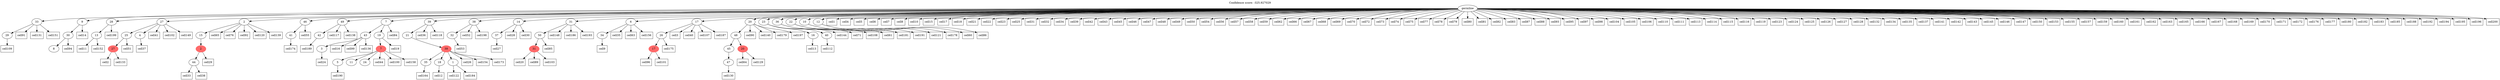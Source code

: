 digraph g {
	"56" -> "57";
	"57" [label="29"];
	"54" -> "55";
	"55" [label="8"];
	"53" -> "54";
	"54" [label="30"];
	"50" -> "51";
	"51" [label="13"];
	"47" -> "48";
	"48" [color=indianred1, style=filled, label="27"];
	"46" -> "47";
	"47" [label="25"];
	"46" -> "49";
	"49" [label="4"];
	"44" -> "45";
	"45" [label="44"];
	"43" -> "44";
	"44" [color=indianred1, style=filled, label="2"];
	"42" -> "43";
	"43" [label="15"];
	"38" -> "39";
	"39" [label="41"];
	"36" -> "37";
	"37" [label="42"];
	"34" -> "35";
	"35" [label="3"];
	"30" -> "31";
	"31" [label="5"];
	"30" -> "32";
	"32" [label="11"];
	"30" -> "33";
	"33" [label="24"];
	"29" -> "30";
	"30" [color=indianred1, style=filled, label="7"];
	"28" -> "29";
	"29" [label="19"];
	"28" -> "34";
	"34" [label="43"];
	"24" -> "25";
	"25" [label="35"];
	"24" -> "26";
	"26" [label="18"];
	"24" -> "27";
	"27" [label="1"];
	"23" -> "24";
	"24" [color=indianred1, style=filled, label="39"];
	"22" -> "23";
	"23" [label="21"];
	"20" -> "21";
	"21" [label="32"];
	"18" -> "19";
	"19" [label="37"];
	"15" -> "16";
	"16" [color=indianred1, style=filled, label="31"];
	"14" -> "15";
	"15" [label="50"];
	"12" -> "13";
	"13" [label="34"];
	"10" -> "11";
	"11" [color=indianred1, style=filled, label="17"];
	"9" -> "10";
	"10" [label="26"];
	"7" -> "8";
	"8" [label="47"];
	"5" -> "6";
	"6" [color=indianred1, style=filled, label="20"];
	"5" -> "7";
	"7" [label="45"];
	"4" -> "5";
	"5" [label="48"];
	"1" -> "2";
	"2" [label="16"];
	"1" -> "3";
	"3" [label="40"];
	"0" -> "1";
	"1" [label="23"];
	"0" -> "4";
	"4" [label="20"];
	"0" -> "9";
	"9" [label="17"];
	"0" -> "12";
	"12" [label="6"];
	"0" -> "14";
	"14" [label="31"];
	"0" -> "17";
	"17" [label="36"];
	"0" -> "18";
	"18" [label="14"];
	"0" -> "20";
	"20" [label="38"];
	"0" -> "22";
	"22" [label="39"];
	"0" -> "28";
	"28" [label="7"];
	"0" -> "36";
	"36" [label="49"];
	"0" -> "38";
	"38" [label="46"];
	"0" -> "40";
	"40" [label="22"];
	"0" -> "41";
	"41" [label="10"];
	"0" -> "42";
	"42" [label="2"];
	"0" -> "46";
	"46" [label="27"];
	"0" -> "50";
	"50" [label="28"];
	"0" -> "52";
	"52" [label="12"];
	"0" -> "53";
	"53" [label="9"];
	"0" -> "56";
	"56" [label="33"];
	"0" [label="germline"];
	"0" -> "cell1";
	"cell1" [shape=box];
	"48" -> "cell2";
	"cell2" [shape=box];
	"9" -> "cell3";
	"cell3" [shape=box];
	"0" -> "cell4";
	"cell4" [shape=box];
	"0" -> "cell5";
	"cell5" [shape=box];
	"0" -> "cell6";
	"cell6" [shape=box];
	"0" -> "cell7";
	"cell7" [shape=box];
	"0" -> "cell8";
	"cell8" [shape=box];
	"13" -> "cell9";
	"cell9" [shape=box];
	"0" -> "cell10";
	"cell10" [shape=box];
	"51" -> "cell11";
	"cell11" [shape=box];
	"26" -> "cell12";
	"cell12" [shape=box];
	"2" -> "cell13";
	"cell13" [shape=box];
	"53" -> "cell14";
	"cell14" [shape=box];
	"0" -> "cell15";
	"cell15" [shape=box];
	"34" -> "cell16";
	"cell16" [shape=box];
	"0" -> "cell17";
	"cell17" [shape=box];
	"0" -> "cell18";
	"cell18" [shape=box];
	"29" -> "cell19";
	"cell19" [shape=box];
	"16" -> "cell20";
	"cell20" [shape=box];
	"0" -> "cell21";
	"cell21" [shape=box];
	"0" -> "cell22";
	"cell22" [shape=box];
	"0" -> "cell23";
	"cell23" [shape=box];
	"35" -> "cell24";
	"cell24" [shape=box];
	"0" -> "cell25";
	"cell25" [shape=box];
	"24" -> "cell26";
	"cell26" [shape=box];
	"19" -> "cell27";
	"cell27" [shape=box];
	"18" -> "cell28";
	"cell28" [shape=box];
	"44" -> "cell29";
	"cell29" [shape=box];
	"18" -> "cell30";
	"cell30" [shape=box];
	"0" -> "cell31";
	"cell31" [shape=box];
	"0" -> "cell32";
	"cell32" [shape=box];
	"45" -> "cell33";
	"cell33" [shape=box];
	"0" -> "cell34";
	"cell34" [shape=box];
	"12" -> "cell35";
	"cell35" [shape=box];
	"22" -> "cell36";
	"cell36" [shape=box];
	"49" -> "cell37";
	"cell37" [shape=box];
	"45" -> "cell38";
	"cell38" [shape=box];
	"0" -> "cell39";
	"cell39" [shape=box];
	"9" -> "cell40";
	"cell40" [shape=box];
	"46" -> "cell41";
	"cell41" [shape=box];
	"0" -> "cell42";
	"cell42" [shape=box];
	"0" -> "cell43";
	"cell43" [shape=box];
	"30" -> "cell44";
	"cell44" [shape=box];
	"0" -> "cell45";
	"cell45" [shape=box];
	"0" -> "cell46";
	"cell46" [shape=box];
	"0" -> "cell47";
	"cell47" [shape=box];
	"0" -> "cell48";
	"cell48" [shape=box];
	"0" -> "cell49";
	"cell49" [shape=box];
	"0" -> "cell50";
	"cell50" [shape=box];
	"47" -> "cell51";
	"cell51" [shape=box];
	"20" -> "cell52";
	"cell52" [shape=box];
	"21" -> "cell53";
	"cell53" [shape=box];
	"0" -> "cell54";
	"cell54" [shape=box];
	"38" -> "cell55";
	"cell55" [shape=box];
	"0" -> "cell56";
	"cell56" [shape=box];
	"0" -> "cell57";
	"cell57" [shape=box];
	"0" -> "cell58";
	"cell58" [shape=box];
	"0" -> "cell59";
	"cell59" [shape=box];
	"52" -> "cell60";
	"cell60" [shape=box];
	"40" -> "cell61";
	"cell61" [shape=box];
	"0" -> "cell62";
	"cell62" [shape=box];
	"12" -> "cell63";
	"cell63" [shape=box];
	"6" -> "cell64";
	"cell64" [shape=box];
	"42" -> "cell65";
	"cell65" [shape=box];
	"0" -> "cell66";
	"cell66" [shape=box];
	"0" -> "cell67";
	"cell67" [shape=box];
	"0" -> "cell68";
	"cell68" [shape=box];
	"0" -> "cell69";
	"cell69" [shape=box];
	"0" -> "cell70";
	"cell70" [shape=box];
	"17" -> "cell71";
	"cell71" [shape=box];
	"0" -> "cell72";
	"cell72" [shape=box];
	"0" -> "cell73";
	"cell73" [shape=box];
	"0" -> "cell74";
	"cell74" [shape=box];
	"0" -> "cell75";
	"cell75" [shape=box];
	"42" -> "cell76";
	"cell76" [shape=box];
	"0" -> "cell77";
	"cell77" [shape=box];
	"0" -> "cell78";
	"cell78" [shape=box];
	"0" -> "cell79";
	"cell79" [shape=box];
	"0" -> "cell80";
	"cell80" [shape=box];
	"0" -> "cell81";
	"cell81" [shape=box];
	"0" -> "cell82";
	"cell82" [shape=box];
	"0" -> "cell83";
	"cell83" [shape=box];
	"28" -> "cell84";
	"cell84" [shape=box];
	"15" -> "cell85";
	"cell85" [shape=box];
	"52" -> "cell86";
	"cell86" [shape=box];
	"0" -> "cell87";
	"cell87" [shape=box];
	"0" -> "cell88";
	"cell88" [shape=box];
	"16" -> "cell89";
	"cell89" [shape=box];
	"4" -> "cell90";
	"cell90" [shape=box];
	"56" -> "cell91";
	"cell91" [shape=box];
	"42" -> "cell92";
	"cell92" [shape=box];
	"0" -> "cell93";
	"cell93" [shape=box];
	"54" -> "cell94";
	"cell94" [shape=box];
	"0" -> "cell95";
	"cell95" [shape=box];
	"11" -> "cell96";
	"cell96" [shape=box];
	"0" -> "cell97";
	"cell97" [shape=box];
	"0" -> "cell98";
	"cell98" [shape=box];
	"34" -> "cell99";
	"cell99" [shape=box];
	"30" -> "cell100";
	"cell100" [shape=box];
	"11" -> "cell101";
	"cell101" [shape=box];
	"46" -> "cell102";
	"cell102" [shape=box];
	"16" -> "cell103";
	"cell103" [shape=box];
	"0" -> "cell104";
	"cell104" [shape=box];
	"0" -> "cell105";
	"cell105" [shape=box];
	"0" -> "cell106";
	"cell106" [shape=box];
	"9" -> "cell107";
	"cell107" [shape=box];
	"17" -> "cell108";
	"cell108" [shape=box];
	"57" -> "cell109";
	"cell109" [shape=box];
	"0" -> "cell110";
	"cell110" [shape=box];
	"0" -> "cell111";
	"cell111" [shape=box];
	"3" -> "cell112";
	"cell112" [shape=box];
	"0" -> "cell113";
	"cell113" [shape=box];
	"0" -> "cell114";
	"cell114" [shape=box];
	"0" -> "cell115";
	"cell115" [shape=box];
	"0" -> "cell116";
	"cell116" [shape=box];
	"36" -> "cell117";
	"cell117" [shape=box];
	"22" -> "cell118";
	"cell118" [shape=box];
	"0" -> "cell119";
	"cell119" [shape=box];
	"42" -> "cell120";
	"cell120" [shape=box];
	"41" -> "cell121";
	"cell121" [shape=box];
	"27" -> "cell122";
	"cell122" [shape=box];
	"0" -> "cell123";
	"cell123" [shape=box];
	"0" -> "cell124";
	"cell124" [shape=box];
	"0" -> "cell125";
	"cell125" [shape=box];
	"0" -> "cell126";
	"cell126" [shape=box];
	"0" -> "cell127";
	"cell127" [shape=box];
	"0" -> "cell128";
	"cell128" [shape=box];
	"6" -> "cell129";
	"cell129" [shape=box];
	"8" -> "cell130";
	"cell130" [shape=box];
	"56" -> "cell131";
	"cell131" [shape=box];
	"0" -> "cell132";
	"cell132" [shape=box];
	"48" -> "cell133";
	"cell133" [shape=box];
	"0" -> "cell134";
	"cell134" [shape=box];
	"0" -> "cell135";
	"cell135" [shape=box];
	"34" -> "cell136";
	"cell136" [shape=box];
	"0" -> "cell137";
	"cell137" [shape=box];
	"36" -> "cell138";
	"cell138" [shape=box];
	"42" -> "cell139";
	"cell139" [shape=box];
	"4" -> "cell140";
	"cell140" [shape=box];
	"0" -> "cell141";
	"cell141" [shape=box];
	"0" -> "cell142";
	"cell142" [shape=box];
	"0" -> "cell143";
	"cell143" [shape=box];
	"1" -> "cell144";
	"cell144" [shape=box];
	"0" -> "cell145";
	"cell145" [shape=box];
	"0" -> "cell146";
	"cell146" [shape=box];
	"0" -> "cell147";
	"cell147" [shape=box];
	"14" -> "cell148";
	"cell148" [shape=box];
	"46" -> "cell149";
	"cell149" [shape=box];
	"0" -> "cell150";
	"cell150" [shape=box];
	"56" -> "cell151";
	"cell151" [shape=box];
	"51" -> "cell152";
	"cell152" [shape=box];
	"0" -> "cell153";
	"cell153" [shape=box];
	"24" -> "cell154";
	"cell154" [shape=box];
	"0" -> "cell155";
	"cell155" [shape=box];
	"12" -> "cell156";
	"cell156" [shape=box];
	"0" -> "cell157";
	"cell157" [shape=box];
	"30" -> "cell158";
	"cell158" [shape=box];
	"0" -> "cell159";
	"cell159" [shape=box];
	"0" -> "cell160";
	"cell160" [shape=box];
	"0" -> "cell161";
	"cell161" [shape=box];
	"0" -> "cell162";
	"cell162" [shape=box];
	"0" -> "cell163";
	"cell163" [shape=box];
	"25" -> "cell164";
	"cell164" [shape=box];
	"0" -> "cell165";
	"cell165" [shape=box];
	"0" -> "cell166";
	"cell166" [shape=box];
	"0" -> "cell167";
	"cell167" [shape=box];
	"0" -> "cell168";
	"cell168" [shape=box];
	"0" -> "cell169";
	"cell169" [shape=box];
	"0" -> "cell170";
	"cell170" [shape=box];
	"0" -> "cell171";
	"cell171" [shape=box];
	"0" -> "cell172";
	"cell172" [shape=box];
	"24" -> "cell173";
	"cell173" [shape=box];
	"39" -> "cell174";
	"cell174" [shape=box];
	"10" -> "cell175";
	"cell175" [shape=box];
	"0" -> "cell176";
	"cell176" [shape=box];
	"0" -> "cell177";
	"cell177" [shape=box];
	"41" -> "cell178";
	"cell178" [shape=box];
	"4" -> "cell179";
	"cell179" [shape=box];
	"0" -> "cell180";
	"cell180" [shape=box];
	"40" -> "cell181";
	"cell181" [shape=box];
	"0" -> "cell182";
	"cell182" [shape=box];
	"0" -> "cell183";
	"cell183" [shape=box];
	"27" -> "cell184";
	"cell184" [shape=box];
	"0" -> "cell185";
	"cell185" [shape=box];
	"14" -> "cell186";
	"cell186" [shape=box];
	"9" -> "cell187";
	"cell187" [shape=box];
	"0" -> "cell188";
	"cell188" [shape=box];
	"37" -> "cell189";
	"cell189" [shape=box];
	"31" -> "cell190";
	"cell190" [shape=box];
	"40" -> "cell191";
	"cell191" [shape=box];
	"0" -> "cell192";
	"cell192" [shape=box];
	"14" -> "cell193";
	"cell193" [shape=box];
	"0" -> "cell194";
	"cell194" [shape=box];
	"0" -> "cell195";
	"cell195" [shape=box];
	"0" -> "cell196";
	"cell196" [shape=box];
	"4" -> "cell197";
	"cell197" [shape=box];
	"20" -> "cell198";
	"cell198" [shape=box];
	"50" -> "cell199";
	"cell199" [shape=box];
	"0" -> "cell200";
	"cell200" [shape=box];
	labelloc="t";
	label="Confidence score: -325.927029";
}
